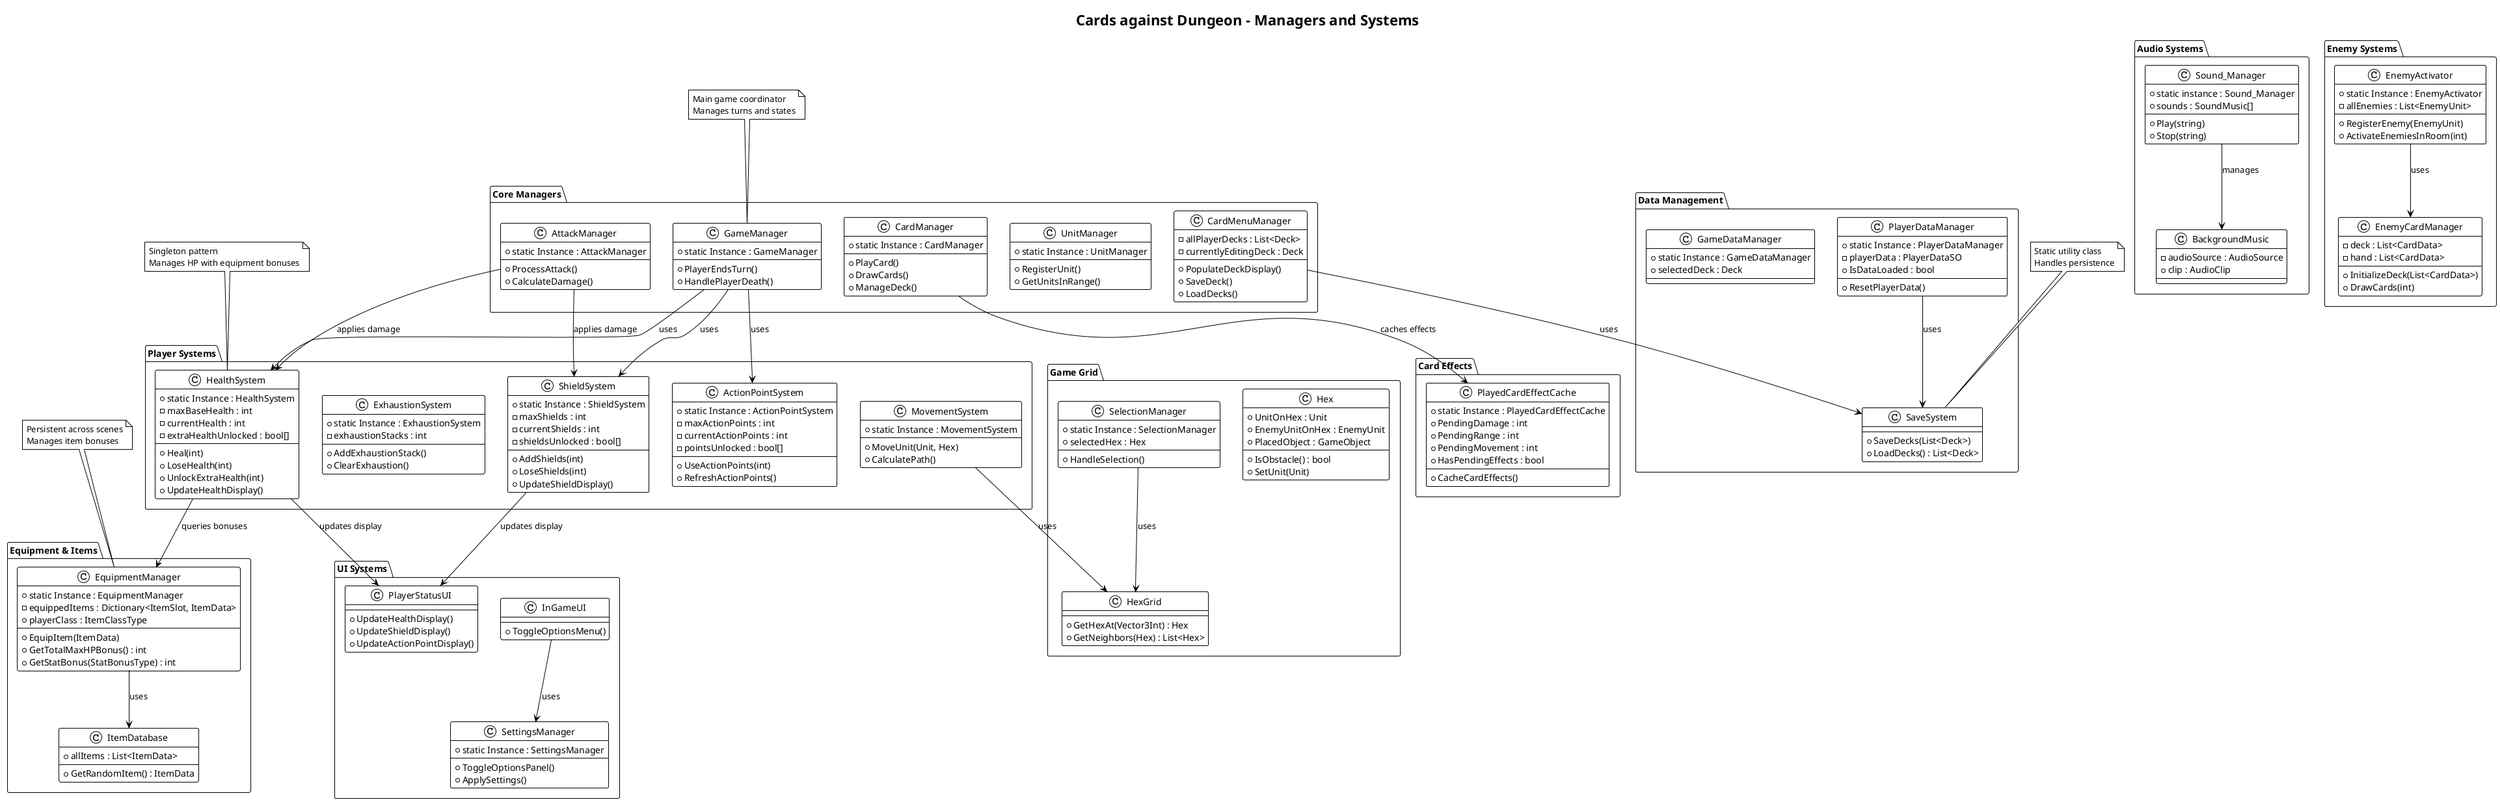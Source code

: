 ﻿@startuml
!theme plain
title Cards against Dungeon - Managers and Systems

package "Core Managers" {
    class GameManager {
        + static Instance : GameManager
        + PlayerEndsTurn()
        + HandlePlayerDeath()
    }
    
    class UnitManager {
        + static Instance : UnitManager
        + RegisterUnit()
        + GetUnitsInRange()
    }
    
    class CardManager {
        + static Instance : CardManager
        + PlayCard()
        + DrawCards()
        + ManageDeck()
    }
    
    class CardMenuManager {
        - allPlayerDecks : List<Deck>
        - currentlyEditingDeck : Deck
        + PopulateDeckDisplay()
        + SaveDeck()
        + LoadDecks()
    }
    
    class AttackManager {
        + static Instance : AttackManager
        + ProcessAttack()
        + CalculateDamage()
    }
}

package "Player Systems" {
    class HealthSystem {
        + static Instance : HealthSystem
        - maxBaseHealth : int
        - currentHealth : int
        - extraHealthUnlocked : bool[]
        + Heal(int)
        + LoseHealth(int)
        + UnlockExtraHealth(int)
        + UpdateHealthDisplay()
    }
    
    class ShieldSystem {
        + static Instance : ShieldSystem
        - maxShields : int
        - currentShields : int
        - shieldsUnlocked : bool[]
        + AddShields(int)
        + LoseShields(int)
        + UpdateShieldDisplay()
    }
    
    class ActionPointSystem {
        + static Instance : ActionPointSystem
        - maxActionPoints : int
        - currentActionPoints : int
        - pointsUnlocked : bool[]
        + UseActionPoints(int)
        + RefreshActionPoints()
    }
    
    class ExhaustionSystem {
        + static Instance : ExhaustionSystem
        - exhaustionStacks : int
        + AddExhaustionStack()
        + ClearExhaustion()
    }
    
    class MovementSystem {
        + static Instance : MovementSystem
        + MoveUnit(Unit, Hex)
        + CalculatePath()
    }
}

package "Equipment & Items" {
    class EquipmentManager {
        + static Instance : EquipmentManager
        - equippedItems : Dictionary<ItemSlot, ItemData>
        + playerClass : ItemClassType
        + EquipItem(ItemData)
        + GetTotalMaxHPBonus() : int
        + GetStatBonus(StatBonusType) : int
    }
    
    class ItemDatabase {
        + allItems : List<ItemData>
        + GetRandomItem() : ItemData
    }
}

package "Data Management" {
    class PlayerDataManager {
        + static Instance : PlayerDataManager
        - playerData : PlayerDataSO
        + IsDataLoaded : bool
        + ResetPlayerData()
    }
    
    class GameDataManager {
        + static Instance : GameDataManager
        + selectedDeck : Deck
    }
    
    class SaveSystem {
        + SaveDecks(List<Deck>)
        + LoadDecks() : List<Deck>
    }
}

package "Audio Systems" {
    class Sound_Manager {
        + static instance : Sound_Manager
        + Play(string)
        + Stop(string)
        + sounds : SoundMusic[]
    }
    
    class BackgroundMusic {
        - audioSource : AudioSource
        + clip : AudioClip
    }
}

package "UI Systems" {
    class SettingsManager {
        + static Instance : SettingsManager
        + ToggleOptionsPanel()
        + ApplySettings()
    }
    
    class InGameUI {
        + ToggleOptionsMenu()
    }
    
    class PlayerStatusUI {
        + UpdateHealthDisplay()
        + UpdateShieldDisplay()
        + UpdateActionPointDisplay()
    }
}

package "Enemy Systems" {
    class EnemyActivator {
        + static Instance : EnemyActivator
        - allEnemies : List<EnemyUnit>
        + RegisterEnemy(EnemyUnit)
        + ActivateEnemiesInRoom(int)
    }
    
    class EnemyCardManager {
        - deck : List<CardData>
        - hand : List<CardData>
        + InitializeDeck(List<CardData>)
        + DrawCards(int)
    }
}

package "Game Grid" {
    class HexGrid {
        + GetHexAt(Vector3Int) : Hex
        + GetNeighbors(Hex) : List<Hex>
    }
    
    class Hex {
        + UnitOnHex : Unit
        + EnemyUnitOnHex : EnemyUnit
        + PlacedObject : GameObject
        + IsObstacle() : bool
        + SetUnit(Unit)
    }
    
    class SelectionManager {
        + static Instance : SelectionManager
        + selectedHex : Hex
        + HandleSelection()
    }
}

package "Card Effects" {
    class PlayedCardEffectCache {
        + static Instance : PlayedCardEffectCache
        + PendingDamage : int
        + PendingRange : int
        + PendingMovement : int
        + HasPendingEffects : bool
        + CacheCardEffects()
    }
}


GameManager --> HealthSystem : uses
GameManager --> ShieldSystem : uses
GameManager --> ActionPointSystem : uses

HealthSystem --> EquipmentManager : queries bonuses
ShieldSystem --> PlayerStatusUI : updates display
HealthSystem --> PlayerStatusUI : updates display

EquipmentManager --> ItemDatabase : uses
PlayerDataManager --> SaveSystem : uses
CardMenuManager --> SaveSystem : uses

EnemyActivator --> EnemyCardManager : uses
AttackManager --> HealthSystem : applies damage
AttackManager --> ShieldSystem : applies damage

CardManager --> PlayedCardEffectCache : caches effects
MovementSystem --> HexGrid : uses
SelectionManager --> HexGrid : uses

Sound_Manager --> BackgroundMusic : manages
InGameUI --> SettingsManager : uses

note top of GameManager : Main game coordinator\nManages turns and states
note top of HealthSystem : Singleton pattern\nManages HP with equipment bonuses
note top of EquipmentManager : Persistent across scenes\nManages item bonuses
note top of SaveSystem : Static utility class\nHandles persistence

@enduml